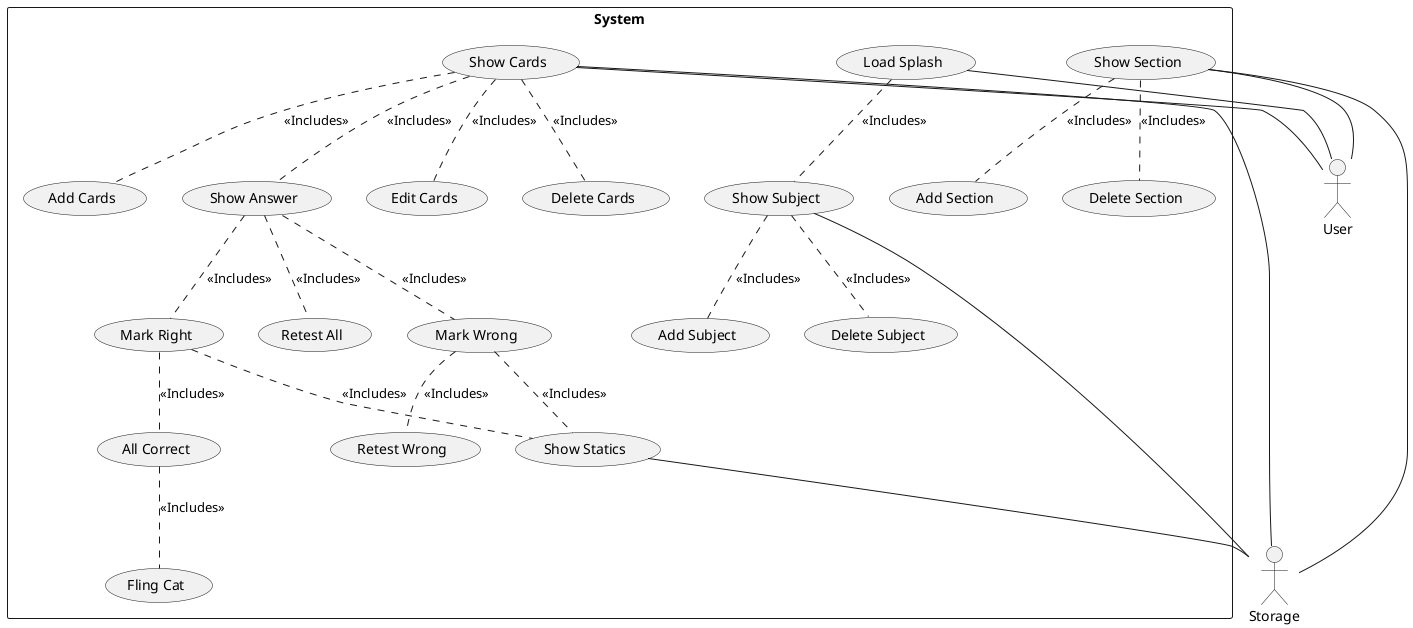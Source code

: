 @startuml
Actor User
Actor Storage

rectangle System {
User -- (Load Splash)
(Load Splash) .. (Show Subject) : <<Includes>>
(Show Subject) .. (Add Subject) : <<Includes>>
(Show Subject) .. (Delete Subject) :  <<Includes>>
(Show Subject) -- Storage
(Show Section) -- Storage
(Show Section) -- User
(Show Section) .. (Add Section) : <<Includes>>
(Show Section) .. (Delete Section) : <<Includes>>
(Show Cards) -- Storage
(Show Cards) -- User
(Show Cards) .. (Edit Cards) : <<Includes>>
(Show Cards) .. (Delete Cards) : <<Includes>>
(Show Cards) .. (Add Cards) : <<Includes>>
(Show Cards) .. (Show Answer) : <<Includes>>
(Show Answer) .. (Mark Wrong) : <<Includes>>
(Show Answer) .. (Mark Right) : <<Includes>>
(Mark Wrong) .. (Show Statics) : <<Includes>>
(Mark Right) .. (Show Statics) : <<Includes>>
(Mark Wrong) .. (Retest Wrong) : <<Includes>>
(Mark Right) .. (All Correct) : <<Includes>>
(Show Answer) .. (Retest All) : <<Includes>>
(All Correct) .. (Fling Cat) : <<Includes>>
(Show Statics) -- (Storage)
}



@enduml